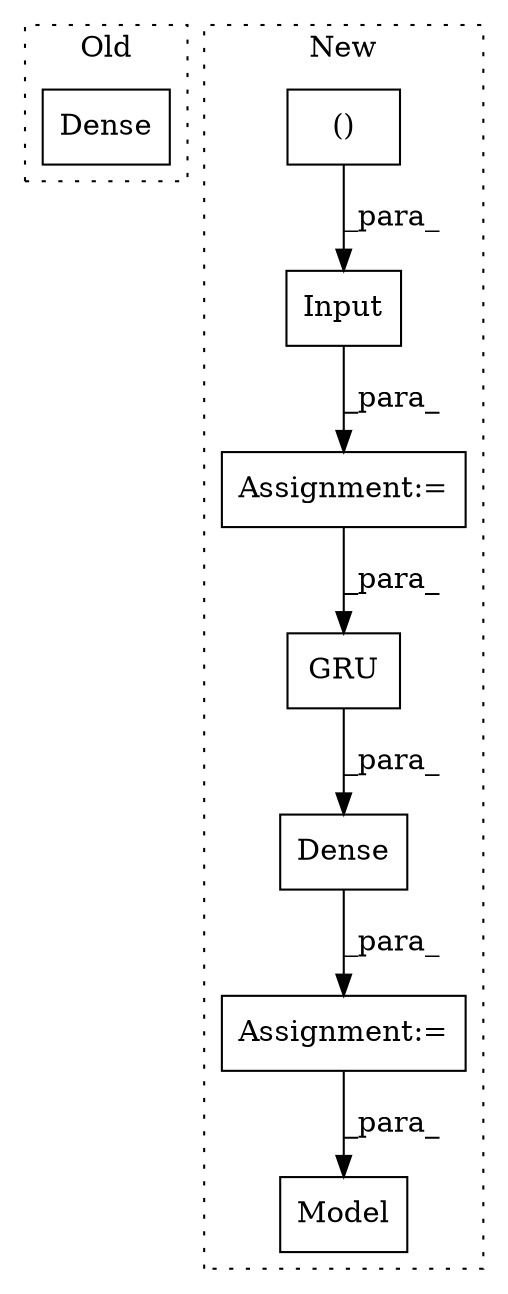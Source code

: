 digraph G {
subgraph cluster0 {
1 [label="Dense" a="32" s="2000,2029" l="6,1" shape="box"];
label = "Old";
style="dotted";
}
subgraph cluster1 {
2 [label="GRU" a="32" s="2074,2084" l="4,1" shape="box"];
3 [label="Model" a="32" s="2216,2236" l="6,1" shape="box"];
4 [label="Assignment:=" a="7" s="2010" l="1" shape="box"];
5 [label="()" a="106" s="2022" l="40" shape="box"];
6 [label="Dense" a="32" s="2190,2203" l="6,1" shape="box"];
7 [label="Input" a="32" s="2011,2062" l="11,2" shape="box"];
8 [label="Assignment:=" a="7" s="2189" l="1" shape="box"];
label = "New";
style="dotted";
}
2 -> 6 [label="_para_"];
4 -> 2 [label="_para_"];
5 -> 7 [label="_para_"];
6 -> 8 [label="_para_"];
7 -> 4 [label="_para_"];
8 -> 3 [label="_para_"];
}